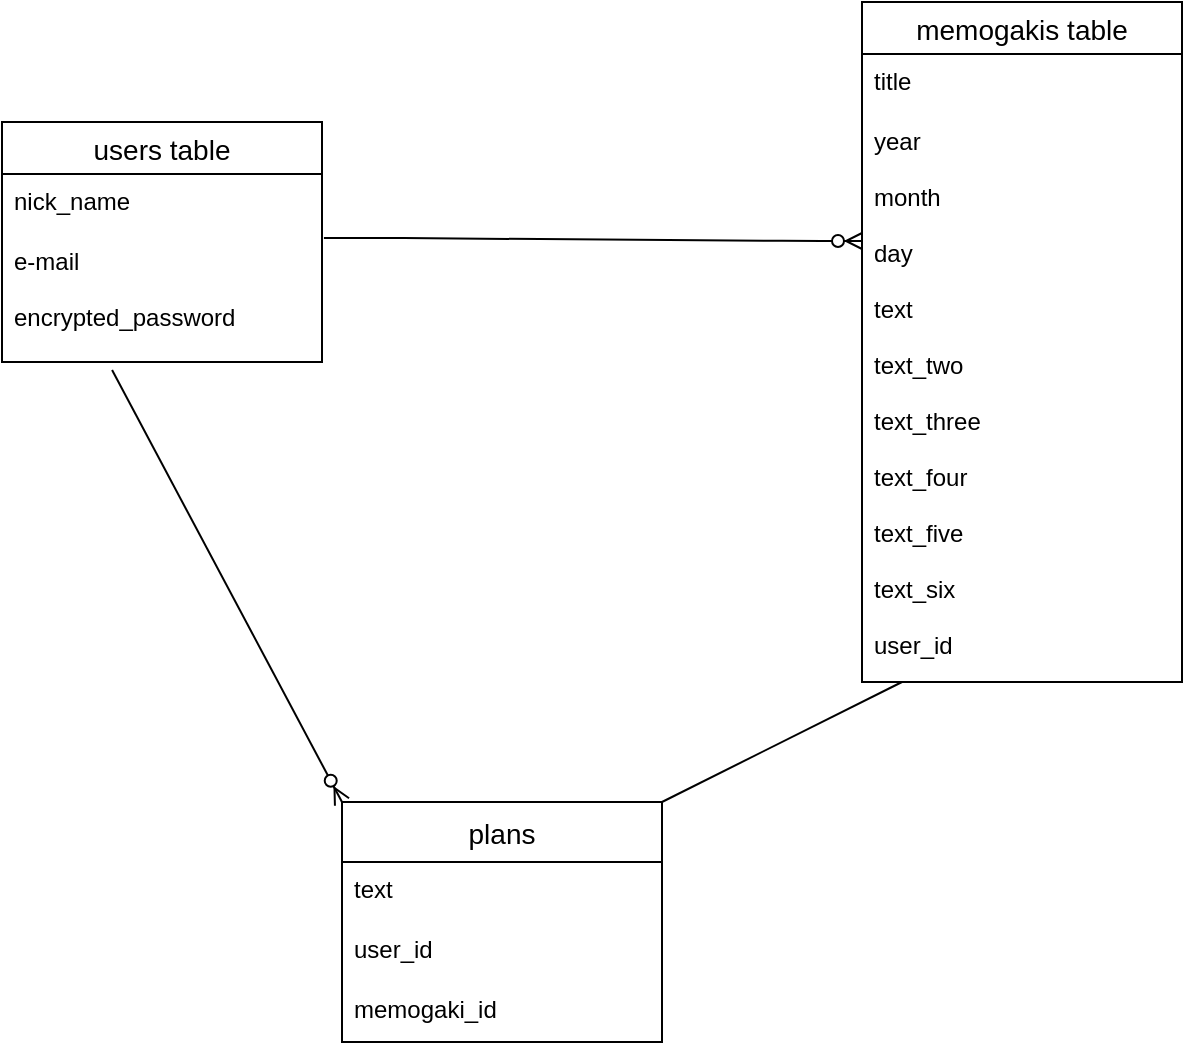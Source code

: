 <mxfile>
    <diagram id="q1gIO97AJMDumq2VGtUR" name="ページ1">
        <mxGraphModel dx="408" dy="542" grid="1" gridSize="10" guides="1" tooltips="1" connect="1" arrows="1" fold="1" page="1" pageScale="1" pageWidth="827" pageHeight="1169" math="0" shadow="0">
            <root>
                <mxCell id="0"/>
                <mxCell id="1" parent="0"/>
                <mxCell id="2" value="users table" style="swimlane;fontStyle=0;childLayout=stackLayout;horizontal=1;startSize=26;horizontalStack=0;resizeParent=1;resizeParentMax=0;resizeLast=0;collapsible=1;marginBottom=0;align=center;fontSize=14;" vertex="1" parent="1">
                    <mxGeometry x="60" y="120" width="160" height="120" as="geometry"/>
                </mxCell>
                <mxCell id="4" value="nick_name&#10;&#10;" style="text;strokeColor=none;fillColor=none;spacingLeft=4;spacingRight=4;overflow=hidden;rotatable=0;points=[[0,0.5],[1,0.5]];portConstraint=eastwest;fontSize=12;" vertex="1" parent="2">
                    <mxGeometry y="26" width="160" height="30" as="geometry"/>
                </mxCell>
                <mxCell id="5" value="e-mail&#10;&#10;encrypted_password&#10;&#10;" style="text;strokeColor=none;fillColor=none;spacingLeft=4;spacingRight=4;overflow=hidden;rotatable=0;points=[[0,0.5],[1,0.5]];portConstraint=eastwest;fontSize=12;" vertex="1" parent="2">
                    <mxGeometry y="56" width="160" height="64" as="geometry"/>
                </mxCell>
                <mxCell id="6" value="memogakis table" style="swimlane;fontStyle=0;childLayout=stackLayout;horizontal=1;startSize=26;horizontalStack=0;resizeParent=1;resizeParentMax=0;resizeLast=0;collapsible=1;marginBottom=0;align=center;fontSize=14;" vertex="1" parent="1">
                    <mxGeometry x="490" y="60" width="160" height="340" as="geometry">
                        <mxRectangle x="490" y="60" width="140" height="26" as="alternateBounds"/>
                    </mxGeometry>
                </mxCell>
                <mxCell id="7" value="title&#10;" style="text;strokeColor=none;fillColor=none;spacingLeft=4;spacingRight=4;overflow=hidden;rotatable=0;points=[[0,0.5],[1,0.5]];portConstraint=eastwest;fontSize=12;" vertex="1" parent="6">
                    <mxGeometry y="26" width="160" height="30" as="geometry"/>
                </mxCell>
                <mxCell id="9" value="year&#10;&#10;month&#10;&#10;day&#10;&#10;text&#10;&#10;text_two&#10;&#10;text_three&#10;&#10;text_four&#10;&#10;text_five&#10;&#10;text_six&#10;&#10;user_id" style="text;strokeColor=none;fillColor=none;spacingLeft=4;spacingRight=4;overflow=hidden;rotatable=0;points=[[0,0.5],[1,0.5]];portConstraint=eastwest;fontSize=12;" vertex="1" parent="6">
                    <mxGeometry y="56" width="160" height="284" as="geometry"/>
                </mxCell>
                <mxCell id="10" value="plans" style="swimlane;fontStyle=0;childLayout=stackLayout;horizontal=1;startSize=30;horizontalStack=0;resizeParent=1;resizeParentMax=0;resizeLast=0;collapsible=1;marginBottom=0;align=center;fontSize=14;" vertex="1" parent="1">
                    <mxGeometry x="230" y="460" width="160" height="120" as="geometry"/>
                </mxCell>
                <mxCell id="11" value="text" style="text;strokeColor=none;fillColor=none;spacingLeft=4;spacingRight=4;overflow=hidden;rotatable=0;points=[[0,0.5],[1,0.5]];portConstraint=eastwest;fontSize=12;" vertex="1" parent="10">
                    <mxGeometry y="30" width="160" height="30" as="geometry"/>
                </mxCell>
                <mxCell id="12" value="user_id" style="text;strokeColor=none;fillColor=none;spacingLeft=4;spacingRight=4;overflow=hidden;rotatable=0;points=[[0,0.5],[1,0.5]];portConstraint=eastwest;fontSize=12;" vertex="1" parent="10">
                    <mxGeometry y="60" width="160" height="30" as="geometry"/>
                </mxCell>
                <mxCell id="13" value="memogaki_id" style="text;strokeColor=none;fillColor=none;spacingLeft=4;spacingRight=4;overflow=hidden;rotatable=0;points=[[0,0.5],[1,0.5]];portConstraint=eastwest;fontSize=12;" vertex="1" parent="10">
                    <mxGeometry y="90" width="160" height="30" as="geometry"/>
                </mxCell>
                <mxCell id="14" value="" style="edgeStyle=entityRelationEdgeStyle;fontSize=12;html=1;endArrow=ERzeroToMany;endFill=1;exitX=1.006;exitY=0.031;exitDx=0;exitDy=0;exitPerimeter=0;" edge="1" parent="1" source="5">
                    <mxGeometry width="100" height="100" relative="1" as="geometry">
                        <mxPoint x="230" y="179.5" as="sourcePoint"/>
                        <mxPoint x="490" y="179.5" as="targetPoint"/>
                    </mxGeometry>
                </mxCell>
                <mxCell id="16" value="" style="fontSize=12;html=1;endArrow=ERzeroToMany;endFill=1;exitX=0.344;exitY=1.063;exitDx=0;exitDy=0;exitPerimeter=0;entryX=0;entryY=0;entryDx=0;entryDy=0;" edge="1" parent="1" source="5" target="10">
                    <mxGeometry width="100" height="100" relative="1" as="geometry">
                        <mxPoint x="70" y="280" as="sourcePoint"/>
                        <mxPoint x="220" y="420" as="targetPoint"/>
                    </mxGeometry>
                </mxCell>
                <mxCell id="19" value="" style="endArrow=none;html=1;rounded=0;exitX=1;exitY=0;exitDx=0;exitDy=0;" edge="1" parent="1" source="10">
                    <mxGeometry relative="1" as="geometry">
                        <mxPoint x="360" y="480" as="sourcePoint"/>
                        <mxPoint x="510" y="400" as="targetPoint"/>
                        <Array as="points"/>
                    </mxGeometry>
                </mxCell>
            </root>
        </mxGraphModel>
    </diagram>
</mxfile>